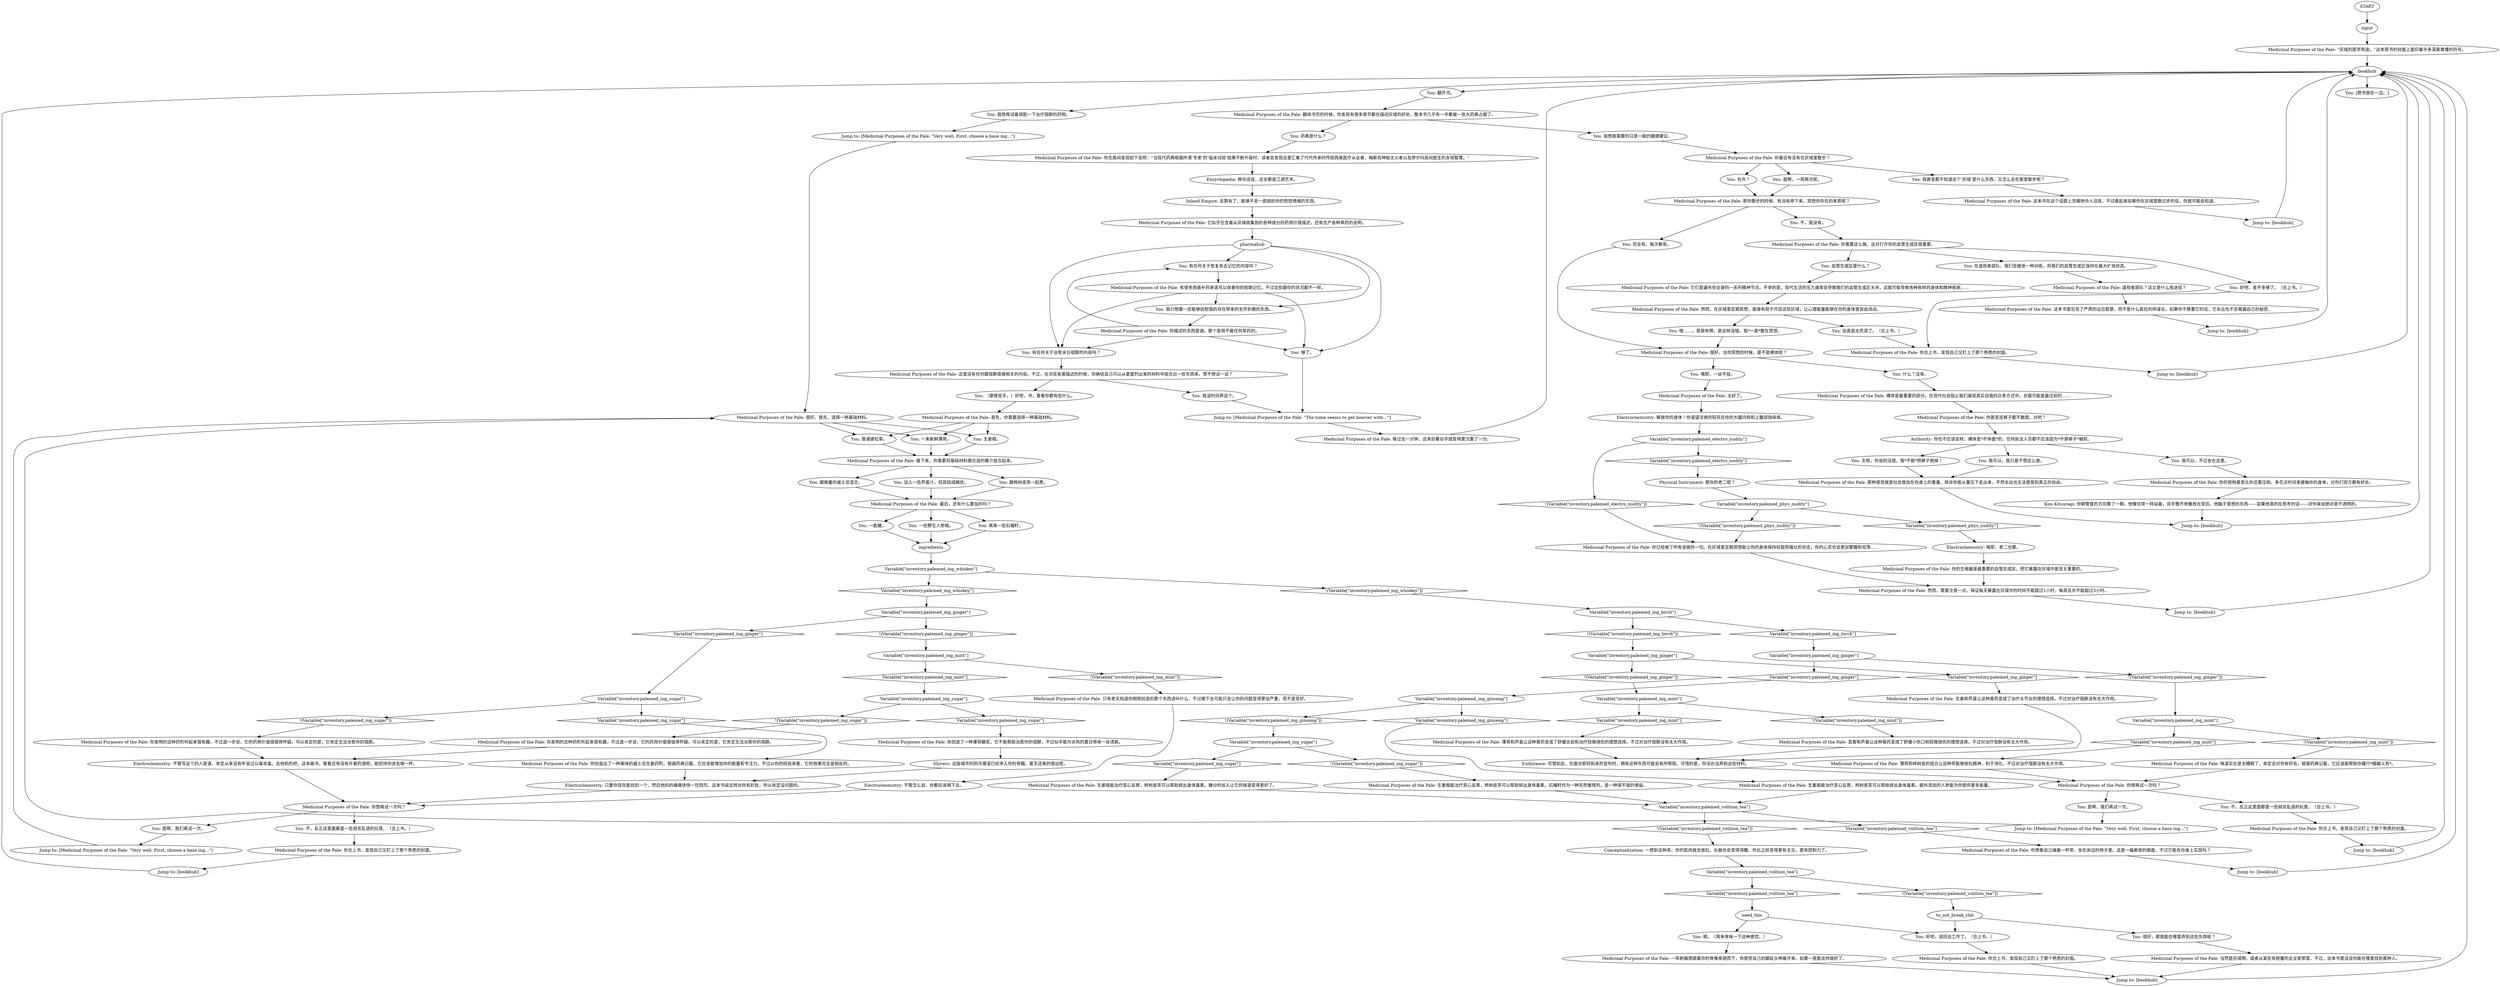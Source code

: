 # INVENTORY / PALE MEDICINE
# Medicinal Purposes of the Pale.
# ==================================================
digraph G {
	  0 [label="START"];
	  1 [label="input"];
	  2 [label="Jump to: [bookhub]"];
	  3 [label="Medicinal Purposes of the Pale: 它似乎包含着从灰域收集到的各种成分的药用价值描述，还有生产各种草药的说明。"];
	  4 [label="You: 我甚至都不知道这个‘灰域’是什么东西，又怎么会在那里散步呢？"];
	  5 [label="Medicinal Purposes of the Pale: 那你散步的时候，有没有停下来，冥想你存在的本质呢？"];
	  6 [label="Jump to: [bookhub]"];
	  7 [label="Medicinal Purposes of the Pale: 芸香和芦荟让这种膏药变成了舒缓小伤口和轻微烧伤的理想选择。不过对治疗宿醉没有太大作用。"];
	  8 [label="Variable[\"inventory.palemed_ing_mint\"]"];
	  9 [label="Variable[\"inventory.palemed_ing_mint\"]", shape=diamond];
	  10 [label="!(Variable[\"inventory.palemed_ing_mint\"])", shape=diamond];
	  11 [label="Variable[\"inventory.palemed_ing_ginger\"]"];
	  12 [label="Variable[\"inventory.palemed_ing_ginger\"]", shape=diamond];
	  13 [label="!(Variable[\"inventory.palemed_ing_ginger\"])", shape=diamond];
	  14 [label="Medicinal Purposes of the Pale: 你想再试一次吗？"];
	  15 [label="You: 很好，那我能在哪里弄到这些东西呢？"];
	  16 [label="Medicinal Purposes of the Pale: 这本书里包含了严肃的远古智慧，而不是什么疯狂的阴谋论。如果你不尊重它的话，它永远也不会揭露自己的秘密。"];
	  17 [label="Medicinal Purposes of the Pale: 你合上书，发现自己又盯上了那个熟悉的封面。"];
	  18 [label="You: 什么？没有。"];
	  19 [label="Variable[\"inventory.palemed_volition_tea\"]"];
	  20 [label="Variable[\"inventory.palemed_volition_tea\"]", shape=diamond];
	  21 [label="!(Variable[\"inventory.palemed_volition_tea\"])", shape=diamond];
	  22 [label="Medicinal Purposes of the Pale: 你最近有没有在灰域里散步？"];
	  23 [label="Medicinal Purposes of the Pale: 这本书在这个话题上含糊地令人沮丧，不过看起来如果你在灰域里散过步的话，你就可能会知道。"];
	  24 [label="You: 不，我没有。"];
	  25 [label="You: 我可以，我只是不想这么做。"];
	  26 [label="Medicinal Purposes of the Pale: 那种感觉就是社会施加在你身上的重量。除非你能从重压下走出来，不然永远也无法感受到真正的自由。"];
	  27 [label="Jump to: [bookhub]"];
	  28 [label="You: 跟微量的威士忌混合。"];
	  29 [label="Medicinal Purposes of the Pale: 生姜根能治疗恶心反胃，桦树皮茶可以帮助排出身体毒素。额外添加的人参能为你提供更多能量。"];
	  30 [label="Medicinal Purposes of the Pale: 你想再试一次吗？"];
	  31 [label="You: 是啊，我们再试一次。"];
	  32 [label="Jump to: [bookhub]"];
	  33 [label="Jump to: [bookhub]"];
	  34 [label="You: 我想再试着调配一下治疗宿醉的药物。"];
	  36 [label="You: 药典是什么？"];
	  37 [label="Medicinal Purposes of the Pale: 你的搭档甚至比你还要压抑。多花点时间来接触你的身体，对你们双方都有好处。"];
	  38 [label="You: （摩擦双手。）好吧，书，看看你都有些什么。"];
	  39 [label="Variable[\"inventory.palemed_ing_mint\"]"];
	  40 [label="Variable[\"inventory.palemed_ing_mint\"]", shape=diamond];
	  41 [label="!(Variable[\"inventory.palemed_ing_mint\"])", shape=diamond];
	  42 [label="You: 不，反正这里面都是一些胡言乱语的玩意。（合上书。）"];
	  43 [label="You: 好吧，该回去工作了。（合上书。）"];
	  44 [label="Electrochemistry: 哦耶，老二也要。"];
	  45 [label="Medicinal Purposes of the Pale: 你无意间发现如下说明：“当现代药典根据所谓‘专家’的‘临床试验’结果不断升级时，读者会发现这里汇集了代代传承的传统西奥医疗从业者、梅斯克神秘主义者以及伊尔玛民间医生的永恒智慧。”"];
	  46 [label="Medicinal Purposes of the Pale: 你已经做了所有该做的一切。在灰域里定期冥想能让你的身体保持轻盈而强壮的状态，你的心灵也会更加警醒和坦荡……"];
	  47 [label="Medicinal Purposes of the Pale: 这里没有任何跟宿醉直接相关的内容。不过，在浏览各类描述的时候，你确信自己可以从里面列出来的材料中组合出一些东西来。想不想试一试？"];
	  48 [label="Variable[\"inventory.palemed_ing_sugar\"]"];
	  49 [label="Variable[\"inventory.palemed_ing_sugar\"]", shape=diamond];
	  50 [label="!(Variable[\"inventory.palemed_ing_sugar\"])", shape=diamond];
	  51 [label="Variable[\"inventory.palemed_ing_sugar\"]"];
	  52 [label="Variable[\"inventory.palemed_ing_sugar\"]", shape=diamond];
	  53 [label="!(Variable[\"inventory.palemed_ing_sugar\"])", shape=diamond];
	  54 [label="Medicinal Purposes of the Pale: 然而，需要注意一点。保证每天暴露在灰域中的时间不能超过1小时，每周总共不能超过3小时。"];
	  55 [label="Authority: 你也不应该这样。裸体是*不体面*的。任何执法人员都不应该因为*不穿裤子*被抓。"];
	  56 [label="bookhub"];
	  57 [label="You: 我可以，不过金在这里。"];
	  58 [label="Jump to: [bookhub]"];
	  59 [label="Jump to: [Medicinal Purposes of the Pale: \"The tome seems to get heavier with...\"]"];
	  60 [label="You: 我没时间弄这个。"];
	  61 [label="Medicinal Purposes of the Pale: 接下来，你需要将基础材料跟合适的媒介组合起来。"];
	  62 [label="Medicinal Purposes of the Pale: 生姜根能治疗恶心反胃，桦树皮茶可以帮助排出身体毒素。石榴籽作为一种天然催情剂，是一种很不错的增益。"];
	  63 [label="Medicinal Purposes of the Pale: 生姜和芦荟让这种膏药变成了治疗关节炎的理想选择。不过对治疗宿醉没有太大作用。"];
	  64 [label="Variable[\"inventory.palemed_ing_birch\"]"];
	  65 [label="Variable[\"inventory.palemed_ing_birch\"]", shape=diamond];
	  66 [label="!(Variable[\"inventory.palemed_ing_birch\"])", shape=diamond];
	  67 [label="Electrochemistry: 只要你现在能找到一个，然后他妈的痛痛快快一饮而尽。这本书说这样对你有好处，所以肯定没问题的。"];
	  68 [label="You: 是啊，我们再试一次。"];
	  69 [label="Medicinal Purposes of the Pale: 很好。首先，选择一种基础材料。"];
	  70 [label="Medicinal Purposes of the Pale: 当然是灰域啊。或者从某些有胆量的企业家那里。不过，这本书里没说你能在哪里找到那种人。"];
	  71 [label="You: 有任何关于治愈末日宿醉的内容吗？"];
	  72 [label="Medicinal Purposes of the Pale: 它们是遍布你全身的一系列精神节点。不幸的是，现代生活的压力通常会导致我们的血管生成区关闭，这就可能导致各种各样的身体和精神疾病……"];
	  73 [label="Medicinal Purposes of the Pale: 有很多西奥补药承诺可以改善你的短期记忆，不过这些跟你的状况都不一样。"];
	  74 [label="Medicinal Purposes of the Pale: 味道实在是太糟糕了，肯定会对你有好处。根据药典记载，它应该能帮助你履行*婚姻义务*。"];
	  75 [label="Variable[\"inventory.palemed_ing_mint\"]"];
	  76 [label="Variable[\"inventory.palemed_ing_mint\"]", shape=diamond];
	  77 [label="!(Variable[\"inventory.palemed_ing_mint\"])", shape=diamond];
	  78 [label="Endurance: 尽管如此，在面对即将到来的宣判时，拥有这种东西可能会有所帮助。可惜的是，你没办法弄到这些材料。"];
	  79 [label="Variable[\"inventory.palemed_volition_tea\"]"];
	  80 [label="Variable[\"inventory.palemed_volition_tea\"]", shape=diamond];
	  81 [label="!(Variable[\"inventory.palemed_volition_tea\"])", shape=diamond];
	  82 [label="Medicinal Purposes of the Pale: 你想象自己端着一杯茶，坐在床边的椅子里。这是一幅美丽的画面，不过它能在你身上实现吗？"];
	  83 [label="Jump to: [bookhub]"];
	  84 [label="Medicinal Purposes of the Pale: 遥视者部队？这又是什么鬼迷信？"];
	  85 [label="to_not_break_shit"];
	  86 [label="You: 一束新鲜薄荷。"];
	  87 [label="You: 再来一些石榴籽。"];
	  88 [label="Electrochemistry: 不管怎么说，你都应该喝下去。"];
	  89 [label="You: 嗯。（再多体味一下这种感觉。）"];
	  90 [label="Electrochemistry: 解放你的身体！你渴望凉爽的轻风在你的大腿内侧和上腹部挠痒痒。"];
	  91 [label="You: 也许？"];
	  92 [label="You: 一匙糖。"];
	  93 [label="You: 一些野生人参根。"];
	  94 [label="Conceptualization: 一想到这种茶，你的肌肉就会放松，头脑也会变得清醒。你比之前变得更有主见，更有控制力了。"];
	  95 [label="Medicinal Purposes of the Pale: 你合上书，发现自己又盯上了那个熟悉的封面。"];
	  96 [label="You: 哦……。那我有啊，是这样没错。我*一直*都在冥想。"];
	  97 [label="need_this"];
	  98 [label="You: [把书放在一边。]"];
	  99 [label="Medicinal Purposes of the Pale: 薄荷和桦树皮的组合让这种茶能够放松精神，利于消化。不过对治疗宿醉没有太大作用。"];
	  100 [label="Electrochemistry: 不管写这个的人是谁，肯定从来没有听说过以毒攻毒。去他妈的吧，这本破书。看看还有没有开着的酒吧，能招待你进去喝一杯。"];
	  101 [label="Encyclopedia: 换句话说，这全都是江湖艺术。"];
	  102 [label="You: 有任何关于恢复失去记忆的内容吗？"];
	  103 [label="Inland Empire: 总算有了，能够平息一直困扰你的愤怒情绪的东西。"];
	  104 [label="Medicinal Purposes of the Pale: 你描述的东西是酒。那个是用不着任何草药的。"];
	  105 [label="You: 是啊，一周两次呢。"];
	  106 [label="Medicinal Purposes of the Pale: 你发明的这种药町听起来很有趣，不过退一步说，它的药用价值很值得怀疑。可以肯定的是，它肯定无法治愈你的宿醉。"];
	  107 [label="You: 血管生成区是什么？"];
	  108 [label="You: 哦耶，一丝不挂。"];
	  109 [label="pharmahub"];
	  110 [label="Variable[\"inventory.palemed_ing_ginger\"]"];
	  111 [label="Variable[\"inventory.palemed_ing_ginger\"]", shape=diamond];
	  112 [label="!(Variable[\"inventory.palemed_ing_ginger\"])", shape=diamond];
	  113 [label="Variable[\"inventory.palemed_ing_ginger\"]"];
	  114 [label="Variable[\"inventory.palemed_ing_ginger\"]", shape=diamond];
	  115 [label="!(Variable[\"inventory.palemed_ing_ginger\"])", shape=diamond];
	  116 [label="Medicinal Purposes of the Pale: 你合上书，发现自己又盯上了那个熟悉的封面。"];
	  117 [label="Kim Kitsuragi: 你朝警督的方向瞥了一眼，他像往常一样站着，双手整齐地叠放在背后。他脑子里想的东西——如果他真的在思考的话——对你来说绝对是不透明的。"];
	  118 [label="Medicinal Purposes of the Pale: 你甚至连裤子都不敢脱，对吧？"];
	  119 [label="You: 够了。"];
	  120 [label="Medicinal Purposes of the Pale: 翻阅书页的时候，你发现有很多章节都在描述灰域的好处。整本书几乎有一半都被一张大药典占据了。"];
	  121 [label="Medicinal Purposes of the Pale: 然而，在灰域里定期冥想，能够有助于开启这些区域，让心理能量能够在你的身体里自由流动。"];
	  122 [label="You: 生姜根。"];
	  123 [label="You: 普通唐松草。"];
	  124 [label="Shivers: 这座城市的阴冷潮湿已经渗入你的骨髓。夏天还离的很远呢。"];
	  125 [label="You: 天啦，你说的没错。我*不能*把裤子脱掉！"];
	  126 [label="Jump to: [bookhub]"];
	  127 [label="Medicinal Purposes of the Pale: 你创造了一种薄荷糖浆。它不能帮助治愈你的宿醉，不过似乎能为炎热的夏日带来一丝清爽。"];
	  128 [label="Medicinal Purposes of the Pale: 只有老天知道你刚刚创造的那个东西该叫什么，不过喝下去可能只会让你的问题变得更加严重，而不是变好。"];
	  129 [label="Medicinal Purposes of the Pale: 最后，还有什么要加的吗？"];
	  130 [label="Medicinal Purposes of the Pale: 薄荷和芦荟让这种膏药变成了舒缓炎症和治疗轻微烧伤的理想选择。不过对治疗宿醉没有太大作用。"];
	  131 [label="Jump to: [Medicinal Purposes of the Pale: \"Very well. First, choose a base ing...\"]"];
	  132 [label="You: 在遥视者部队，我们会接受一种训练，将我们的血管生成区保持在最大扩张状态。"];
	  133 [label="Variable[\"inventory.palemed_phys_nudity\"]"];
	  134 [label="Variable[\"inventory.palemed_phys_nudity\"]", shape=diamond];
	  135 [label="!(Variable[\"inventory.palemed_phys_nudity\"])", shape=diamond];
	  136 [label="Medicinal Purposes of the Pale: 你的生殖器是最重要的血管生成区。把它暴露在灰域中是至关重要的。"];
	  137 [label="Medicinal Purposes of the Pale: 太好了。"];
	  138 [label="You: 好吧，差不多够了。（合上书。）"];
	  139 [label="Medicinal Purposes of the Pale: 首先，你需要选择一种基础材料。"];
	  140 [label="You: 加入一些芦荟汁，将其捣成糊状。"];
	  141 [label="Medicinal Purposes of the Pale: 生姜根能治疗恶心反胃，桦树皮茶可以帮助排出身体毒素。糖分的加入让它的味道变得更好了。"];
	  142 [label="Variable[\"inventory.palemed_ing_sugar\"]"];
	  143 [label="Variable[\"inventory.palemed_ing_sugar\"]", shape=diamond];
	  144 [label="!(Variable[\"inventory.palemed_ing_sugar\"])", shape=diamond];
	  145 [label="Medicinal Purposes of the Pale: 你创造出了一种美味的威士忌生姜药町。根据药典记载，它应该能增加你的能量和专注力，不过以你的经验来看，它的效果完全是相反的。"];
	  146 [label="You: 不，反正这里面都是一些胡言乱语的玩意。（合上书。）"];
	  147 [label="Jump to: [Medicinal Purposes of the Pale: \"Very well. First, choose a base ing...\"]"];
	  148 [label="Medicinal Purposes of the Pale: “灰域的医学用途。”这本厚书的封面上面印着许多深奥难懂的符号。"];
	  149 [label="You: 我想我需要的只是一般的健康建议。"];
	  150 [label="Medicinal Purposes of the Pale: 你需要这么做。这对打开你的血管生成区很重要。"];
	  151 [label="Variable[\"inventory.palemed_ing_whiskey\"]"];
	  152 [label="Variable[\"inventory.palemed_ing_whiskey\"]", shape=diamond];
	  153 [label="!(Variable[\"inventory.palemed_ing_whiskey\"])", shape=diamond];
	  154 [label="Jump to: [bookhub]"];
	  155 [label="Medicinal Purposes of the Pale: 裸体是最重要的部分。在现代社会阻止我们展现真实自我的众多方式中，衣服可能是最压抑的……"];
	  156 [label="You: 跟桦树皮茶一起煮。"];
	  157 [label="Variable[\"inventory.palemed_ing_ginseng\"]"];
	  158 [label="Variable[\"inventory.palemed_ing_ginseng\"]", shape=diamond];
	  159 [label="!(Variable[\"inventory.palemed_ing_ginseng\"])", shape=diamond];
	  160 [label="Variable[\"inventory.palemed_electro_nudity\"]"];
	  161 [label="Variable[\"inventory.palemed_electro_nudity\"]", shape=diamond];
	  162 [label="!(Variable[\"inventory.palemed_electro_nudity\"])", shape=diamond];
	  163 [label="You: 这真是太荒谬了。（合上书。）"];
	  164 [label="Medicinal Purposes of the Pale: 每过去一分钟，这本巨著似乎就变得更沉重了一分。"];
	  165 [label="You: 完全有。每次都有。"];
	  166 [label="Medicinal Purposes of the Pale: 你发明的这种药町听起来很有趣，不过退一步说，它的药用价值很值得怀疑。可以肯定的是，它肯定无法治愈你的宿醉。"];
	  167 [label="Medicinal Purposes of the Pale: 一阵刺痛感顺着你的脊椎疾驰而下，你感觉自己的脚趾头伸展开来。如果一直能这样就好了。"];
	  168 [label="Physical Instrument: 那你的老二呢？"];
	  169 [label="You: 翻开书。"];
	  170 [label="You: 我只想要一些能够抚慰我的存在带来的无尽折磨的东西。"];
	  171 [label="Medicinal Purposes of the Pale: 很好。当你冥想的时候，是不是裸体呢？"];
	  172 [label="ingredients"];
	  173 [label="Jump to: [Medicinal Purposes of the Pale: \"Very well. First, choose a base ing...\"]"];
	  174 [label="Medicinal Purposes of the Pale: 你合上书，发现自己又盯上了那个熟悉的封面。"];
	  0 -> 1
	  1 -> 148
	  2 -> 56
	  3 -> 109
	  4 -> 23
	  5 -> 24
	  5 -> 165
	  6 -> 56
	  7 -> 78
	  8 -> 9
	  8 -> 10
	  9 -> 99
	  10 -> 74
	  11 -> 12
	  11 -> 13
	  12 -> 63
	  13 -> 75
	  14 -> 146
	  14 -> 31
	  15 -> 70
	  16 -> 27
	  17 -> 32
	  18 -> 155
	  19 -> 20
	  19 -> 21
	  20 -> 97
	  21 -> 85
	  22 -> 105
	  22 -> 91
	  22 -> 4
	  23 -> 33
	  24 -> 150
	  25 -> 26
	  26 -> 126
	  27 -> 56
	  28 -> 129
	  29 -> 79
	  30 -> 42
	  30 -> 68
	  31 -> 131
	  32 -> 56
	  33 -> 56
	  34 -> 147
	  36 -> 45
	  37 -> 117
	  38 -> 139
	  39 -> 40
	  39 -> 41
	  40 -> 142
	  41 -> 128
	  42 -> 95
	  43 -> 174
	  44 -> 136
	  45 -> 101
	  46 -> 54
	  47 -> 60
	  47 -> 38
	  48 -> 49
	  48 -> 50
	  49 -> 141
	  50 -> 62
	  51 -> 52
	  51 -> 53
	  52 -> 145
	  53 -> 106
	  54 -> 58
	  55 -> 25
	  55 -> 125
	  55 -> 57
	  56 -> 169
	  56 -> 34
	  56 -> 98
	  57 -> 37
	  58 -> 56
	  59 -> 164
	  60 -> 59
	  61 -> 156
	  61 -> 28
	  61 -> 140
	  62 -> 79
	  63 -> 78
	  64 -> 65
	  64 -> 66
	  65 -> 113
	  66 -> 11
	  67 -> 30
	  68 -> 173
	  69 -> 122
	  69 -> 123
	  69 -> 86
	  70 -> 154
	  71 -> 47
	  72 -> 121
	  73 -> 170
	  73 -> 119
	  73 -> 71
	  74 -> 14
	  75 -> 76
	  75 -> 77
	  76 -> 130
	  77 -> 7
	  78 -> 14
	  79 -> 80
	  79 -> 81
	  80 -> 82
	  81 -> 94
	  82 -> 83
	  83 -> 56
	  84 -> 16
	  85 -> 43
	  85 -> 15
	  86 -> 61
	  87 -> 172
	  88 -> 30
	  89 -> 167
	  90 -> 160
	  91 -> 5
	  92 -> 172
	  93 -> 172
	  94 -> 19
	  95 -> 2
	  96 -> 171
	  97 -> 89
	  97 -> 43
	  99 -> 14
	  100 -> 30
	  101 -> 103
	  102 -> 73
	  103 -> 3
	  104 -> 119
	  104 -> 102
	  104 -> 71
	  105 -> 5
	  106 -> 100
	  107 -> 72
	  108 -> 137
	  109 -> 170
	  109 -> 119
	  109 -> 102
	  109 -> 71
	  110 -> 112
	  110 -> 111
	  111 -> 51
	  112 -> 39
	  113 -> 114
	  113 -> 115
	  114 -> 157
	  115 -> 8
	  116 -> 6
	  117 -> 126
	  118 -> 55
	  119 -> 59
	  120 -> 36
	  120 -> 149
	  121 -> 96
	  121 -> 163
	  122 -> 61
	  123 -> 61
	  124 -> 67
	  125 -> 26
	  126 -> 56
	  127 -> 124
	  128 -> 88
	  129 -> 92
	  129 -> 93
	  129 -> 87
	  130 -> 78
	  131 -> 69
	  132 -> 84
	  133 -> 134
	  133 -> 135
	  134 -> 44
	  135 -> 46
	  136 -> 54
	  137 -> 90
	  138 -> 116
	  139 -> 122
	  139 -> 123
	  139 -> 86
	  140 -> 129
	  141 -> 79
	  142 -> 144
	  142 -> 143
	  143 -> 127
	  144 -> 166
	  145 -> 67
	  146 -> 17
	  147 -> 69
	  148 -> 56
	  149 -> 22
	  150 -> 138
	  150 -> 107
	  150 -> 132
	  151 -> 152
	  151 -> 153
	  152 -> 110
	  153 -> 64
	  154 -> 56
	  155 -> 118
	  156 -> 129
	  157 -> 158
	  157 -> 159
	  158 -> 29
	  159 -> 48
	  160 -> 161
	  160 -> 162
	  161 -> 168
	  162 -> 46
	  163 -> 116
	  164 -> 56
	  165 -> 171
	  166 -> 100
	  167 -> 154
	  168 -> 133
	  169 -> 120
	  170 -> 104
	  171 -> 18
	  171 -> 108
	  172 -> 151
	  173 -> 69
	  174 -> 154
}

